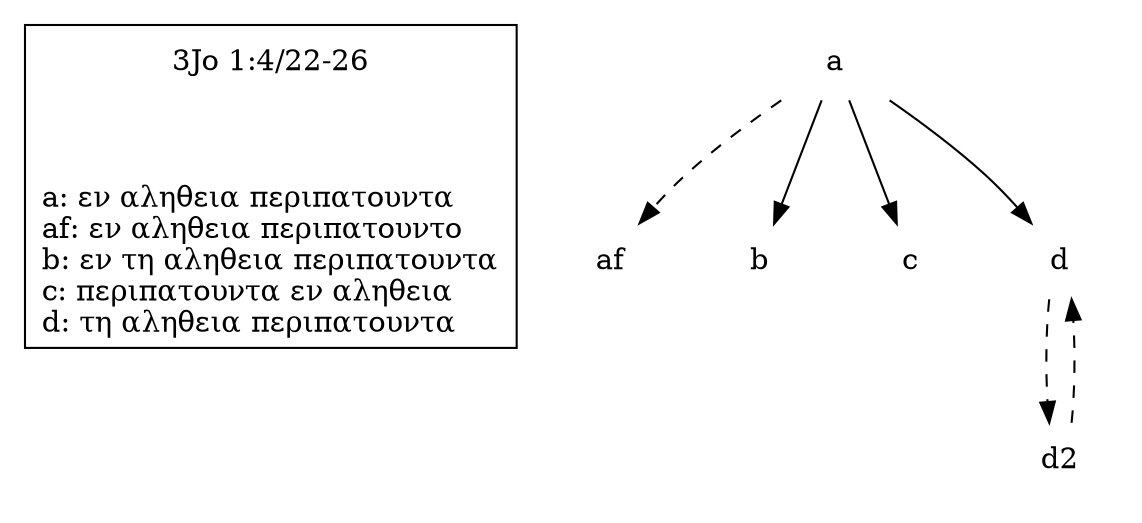 digraph local_stemma {
	margin=0;
	subgraph cluster_legend {
		passage [shape=plaintext, label="3Jo 1:4/22-26"]
		readings [shape=plaintext, label="a: εν αληθεια περιπατουντα\laf: εν αληθεια περιπατουντο\lb: εν τη αληθεια περιπατουντα\lc: περιπατουντα εν αληθεια\ld: τη αληθεια περιπατουντα\l"];
		passage -> readings[style=invis];
	}
	subgraph cluster_stemma {
		style=invis;
		node [shape=plaintext];
		0 [label="a"];
		1 [label="af"];
		2 [label="b"];
		3 [label="c"];
		4 [label="d"];
		5 [label="d2"];
		0 -> 1[style=dashed];
		0 -> 2[style=solid];
		0 -> 3[style=solid];
		0 -> 4[style=solid];
		4 -> 5[style=dashed];
		5 -> 4[style=dashed];
	}
}

